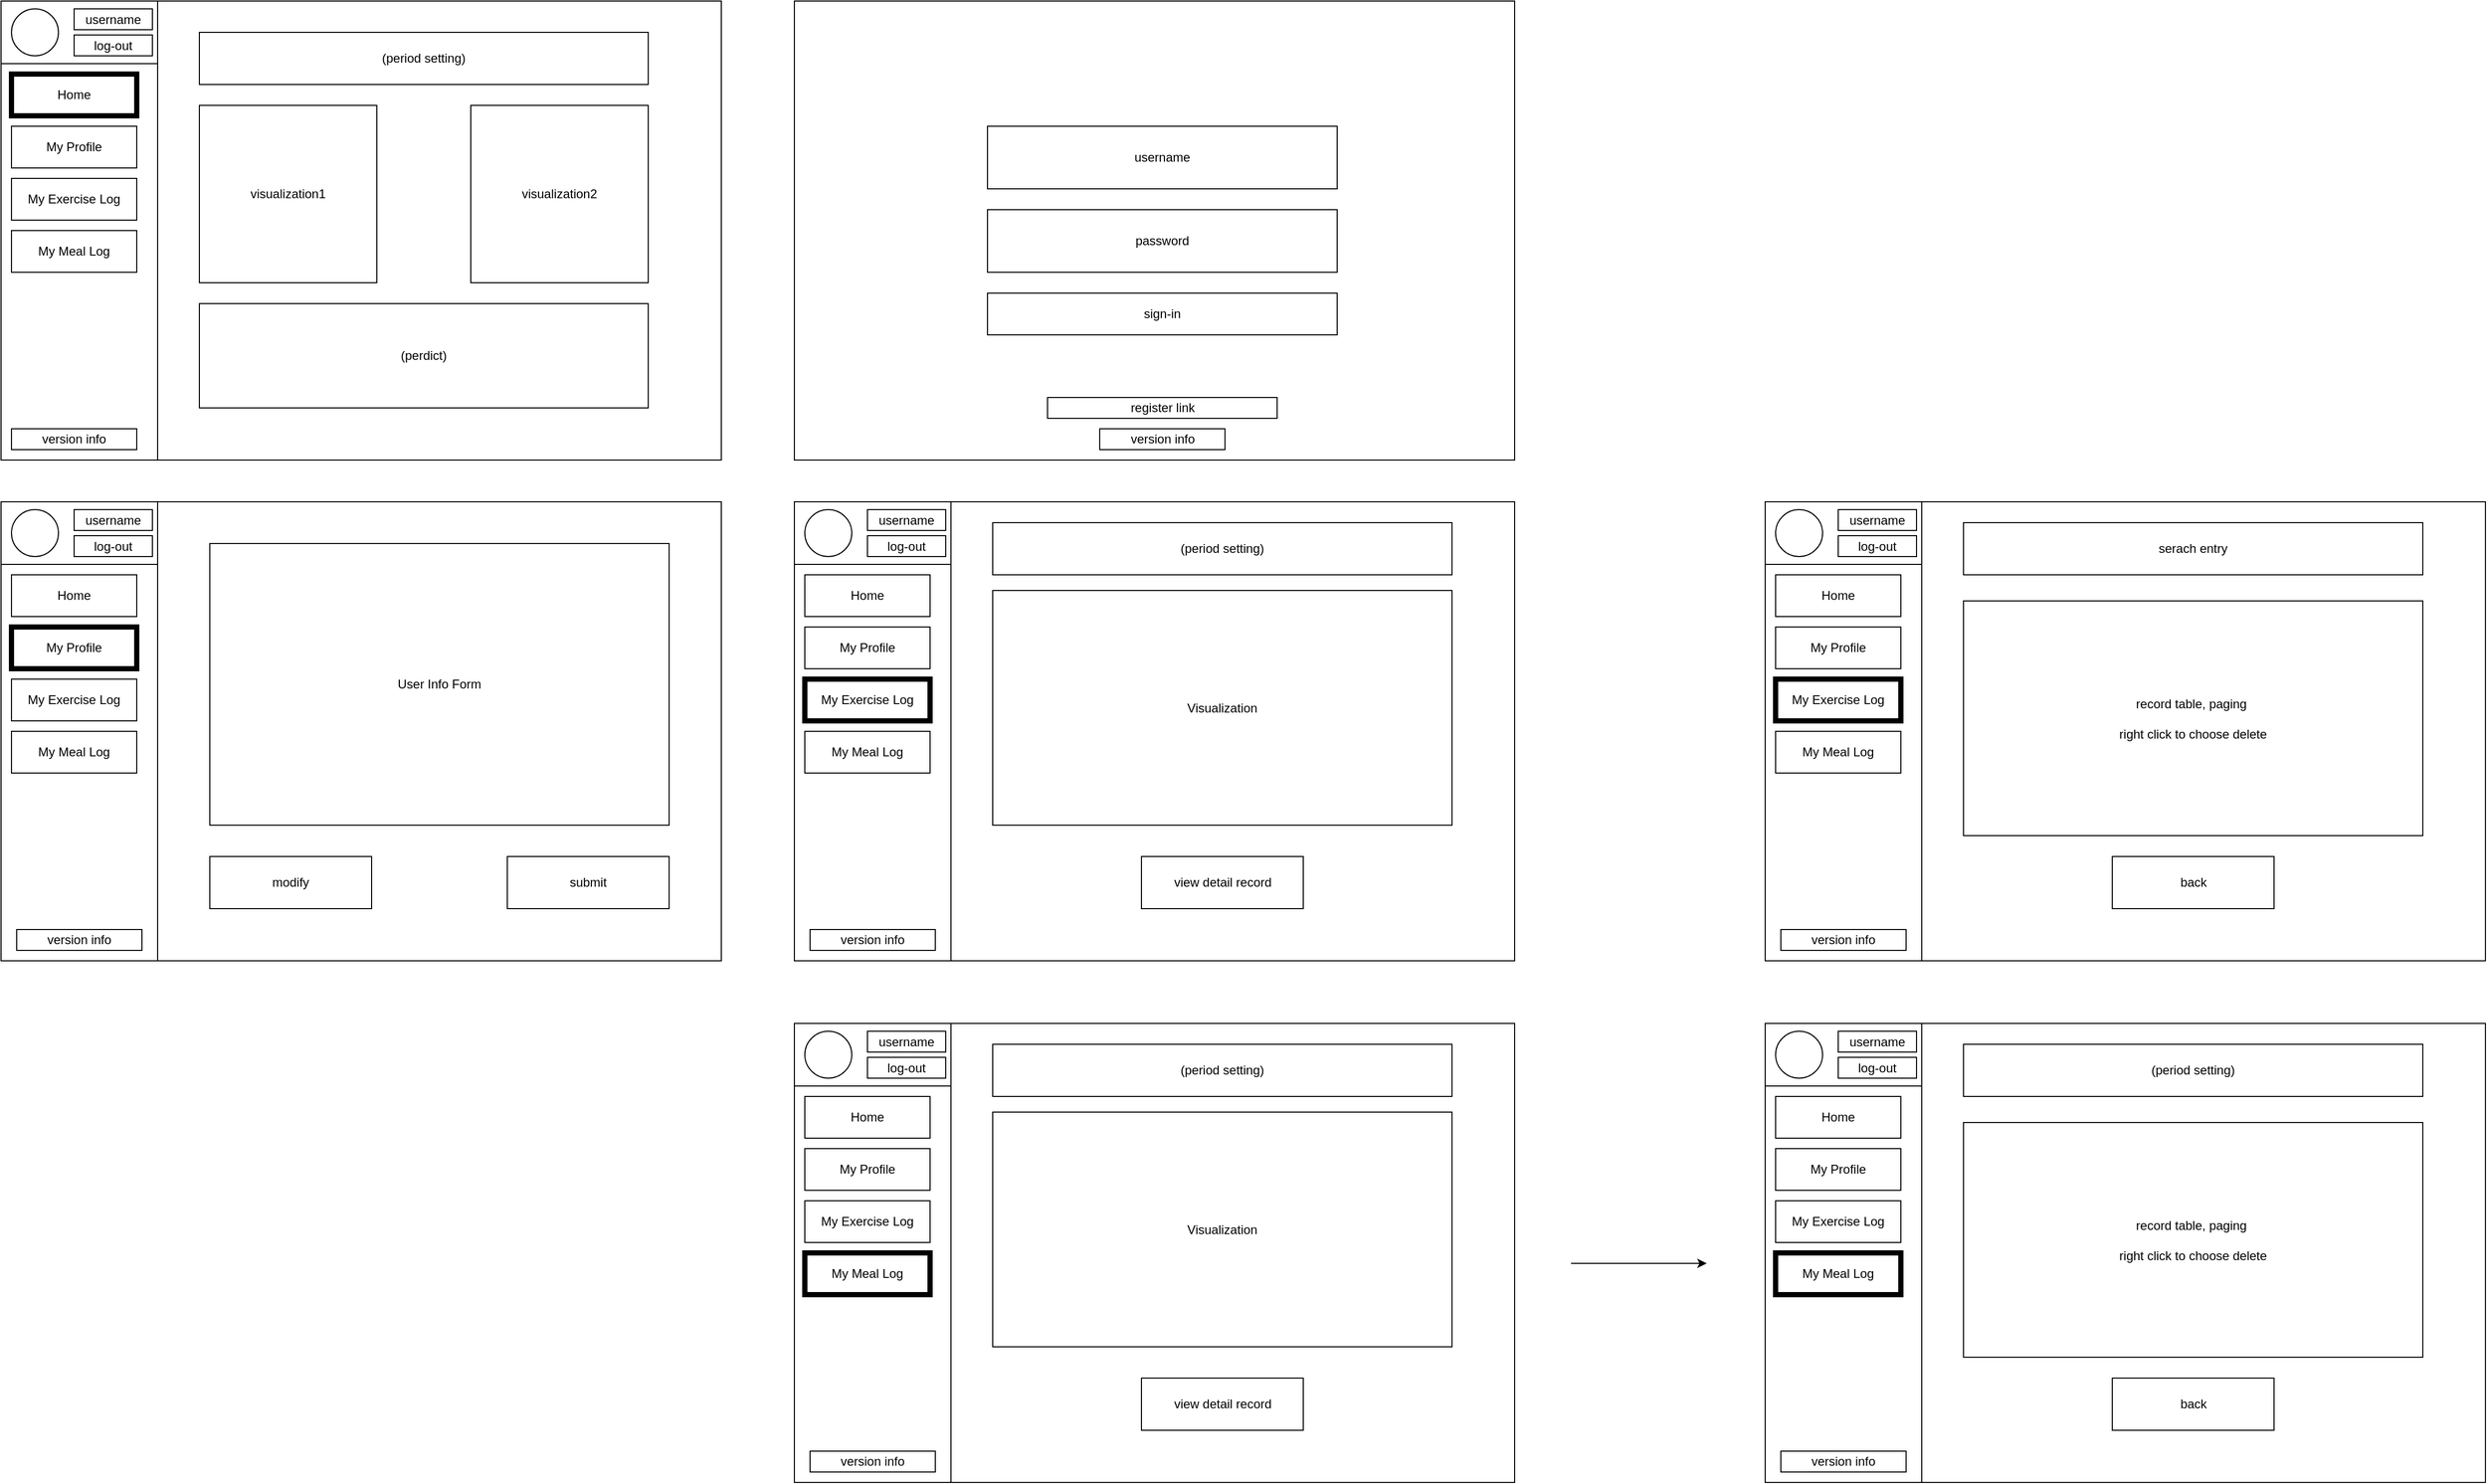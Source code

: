 <mxfile version="22.1.2" type="device">
  <diagram name="第 1 页" id="Zg7XYX9VYqNe3nCEP3rT">
    <mxGraphModel dx="1687" dy="878" grid="1" gridSize="10" guides="1" tooltips="1" connect="1" arrows="1" fold="1" page="1" pageScale="1" pageWidth="827" pageHeight="1169" math="0" shadow="0">
      <root>
        <mxCell id="0" />
        <mxCell id="1" parent="0" />
        <mxCell id="M9WXuRx1mKUzuugAv0Pi-2" value="" style="rounded=0;whiteSpace=wrap;html=1;" parent="1" vertex="1">
          <mxGeometry x="20" y="110" width="690" height="440" as="geometry" />
        </mxCell>
        <mxCell id="M9WXuRx1mKUzuugAv0Pi-9" value="" style="rounded=0;whiteSpace=wrap;html=1;" parent="1" vertex="1">
          <mxGeometry x="20" y="110" width="150" height="440" as="geometry" />
        </mxCell>
        <mxCell id="M9WXuRx1mKUzuugAv0Pi-11" value="My Profile" style="rounded=0;whiteSpace=wrap;html=1;" parent="1" vertex="1">
          <mxGeometry x="30" y="230" width="120" height="40" as="geometry" />
        </mxCell>
        <mxCell id="M9WXuRx1mKUzuugAv0Pi-13" value="My Exercise Log" style="rounded=0;whiteSpace=wrap;html=1;" parent="1" vertex="1">
          <mxGeometry x="30" y="280" width="120" height="40" as="geometry" />
        </mxCell>
        <mxCell id="M9WXuRx1mKUzuugAv0Pi-14" value="My Meal Log" style="rounded=0;whiteSpace=wrap;html=1;" parent="1" vertex="1">
          <mxGeometry x="30" y="330" width="120" height="40" as="geometry" />
        </mxCell>
        <mxCell id="M9WXuRx1mKUzuugAv0Pi-15" value="Home" style="rounded=0;whiteSpace=wrap;html=1;strokeWidth=5;" parent="1" vertex="1">
          <mxGeometry x="30" y="180" width="120" height="40" as="geometry" />
        </mxCell>
        <mxCell id="M9WXuRx1mKUzuugAv0Pi-19" value="" style="group" parent="1" vertex="1" connectable="0">
          <mxGeometry x="20" y="110" width="150" height="60" as="geometry" />
        </mxCell>
        <mxCell id="M9WXuRx1mKUzuugAv0Pi-10" value="" style="rounded=0;whiteSpace=wrap;html=1;" parent="M9WXuRx1mKUzuugAv0Pi-19" vertex="1">
          <mxGeometry width="150" height="60" as="geometry" />
        </mxCell>
        <mxCell id="M9WXuRx1mKUzuugAv0Pi-16" value="" style="ellipse;whiteSpace=wrap;html=1;aspect=fixed;" parent="M9WXuRx1mKUzuugAv0Pi-19" vertex="1">
          <mxGeometry x="10" y="7.5" width="45" height="45" as="geometry" />
        </mxCell>
        <mxCell id="M9WXuRx1mKUzuugAv0Pi-17" value="username" style="rounded=0;whiteSpace=wrap;html=1;" parent="M9WXuRx1mKUzuugAv0Pi-19" vertex="1">
          <mxGeometry x="70" y="7.5" width="75" height="20" as="geometry" />
        </mxCell>
        <mxCell id="M9WXuRx1mKUzuugAv0Pi-18" value="log-out" style="rounded=0;whiteSpace=wrap;html=1;" parent="M9WXuRx1mKUzuugAv0Pi-19" vertex="1">
          <mxGeometry x="70" y="32.5" width="75" height="20" as="geometry" />
        </mxCell>
        <mxCell id="M9WXuRx1mKUzuugAv0Pi-20" value="visualization1" style="whiteSpace=wrap;html=1;aspect=fixed;" parent="1" vertex="1">
          <mxGeometry x="210" y="210" width="170" height="170" as="geometry" />
        </mxCell>
        <mxCell id="M9WXuRx1mKUzuugAv0Pi-21" value="visualization2" style="whiteSpace=wrap;html=1;aspect=fixed;" parent="1" vertex="1">
          <mxGeometry x="470" y="210" width="170" height="170" as="geometry" />
        </mxCell>
        <mxCell id="M9WXuRx1mKUzuugAv0Pi-22" value="(period setting)" style="rounded=0;whiteSpace=wrap;html=1;" parent="1" vertex="1">
          <mxGeometry x="210" y="140" width="430" height="50" as="geometry" />
        </mxCell>
        <mxCell id="M9WXuRx1mKUzuugAv0Pi-23" value="(perdict)" style="rounded=0;whiteSpace=wrap;html=1;" parent="1" vertex="1">
          <mxGeometry x="210" y="400" width="430" height="100" as="geometry" />
        </mxCell>
        <mxCell id="M9WXuRx1mKUzuugAv0Pi-24" value="" style="rounded=0;whiteSpace=wrap;html=1;" parent="1" vertex="1">
          <mxGeometry x="780" y="110" width="690" height="440" as="geometry" />
        </mxCell>
        <mxCell id="M9WXuRx1mKUzuugAv0Pi-26" value="username" style="rounded=0;whiteSpace=wrap;html=1;" parent="1" vertex="1">
          <mxGeometry x="965" y="230" width="335" height="60" as="geometry" />
        </mxCell>
        <mxCell id="M9WXuRx1mKUzuugAv0Pi-27" value="password" style="rounded=0;whiteSpace=wrap;html=1;" parent="1" vertex="1">
          <mxGeometry x="965" y="310" width="335" height="60" as="geometry" />
        </mxCell>
        <mxCell id="M9WXuRx1mKUzuugAv0Pi-28" value="sign-in" style="rounded=0;whiteSpace=wrap;html=1;" parent="1" vertex="1">
          <mxGeometry x="965" y="390" width="335" height="40" as="geometry" />
        </mxCell>
        <mxCell id="M9WXuRx1mKUzuugAv0Pi-30" value="" style="rounded=0;whiteSpace=wrap;html=1;" parent="1" vertex="1">
          <mxGeometry x="20" y="590" width="690" height="440" as="geometry" />
        </mxCell>
        <mxCell id="M9WXuRx1mKUzuugAv0Pi-31" value="" style="rounded=0;whiteSpace=wrap;html=1;" parent="1" vertex="1">
          <mxGeometry x="20" y="590" width="150" height="440" as="geometry" />
        </mxCell>
        <mxCell id="M9WXuRx1mKUzuugAv0Pi-32" value="My Profile" style="rounded=0;whiteSpace=wrap;html=1;strokeWidth=5;" parent="1" vertex="1">
          <mxGeometry x="30" y="710" width="120" height="40" as="geometry" />
        </mxCell>
        <mxCell id="M9WXuRx1mKUzuugAv0Pi-33" value="My Exercise Log" style="rounded=0;whiteSpace=wrap;html=1;" parent="1" vertex="1">
          <mxGeometry x="30" y="760" width="120" height="40" as="geometry" />
        </mxCell>
        <mxCell id="M9WXuRx1mKUzuugAv0Pi-34" value="My Meal Log" style="rounded=0;whiteSpace=wrap;html=1;" parent="1" vertex="1">
          <mxGeometry x="30" y="810" width="120" height="40" as="geometry" />
        </mxCell>
        <mxCell id="M9WXuRx1mKUzuugAv0Pi-35" value="Home" style="rounded=0;whiteSpace=wrap;html=1;strokeWidth=1;" parent="1" vertex="1">
          <mxGeometry x="30" y="660" width="120" height="40" as="geometry" />
        </mxCell>
        <mxCell id="M9WXuRx1mKUzuugAv0Pi-36" value="" style="group" parent="1" vertex="1" connectable="0">
          <mxGeometry x="20" y="590" width="150" height="60" as="geometry" />
        </mxCell>
        <mxCell id="M9WXuRx1mKUzuugAv0Pi-37" value="" style="rounded=0;whiteSpace=wrap;html=1;" parent="M9WXuRx1mKUzuugAv0Pi-36" vertex="1">
          <mxGeometry width="150" height="60" as="geometry" />
        </mxCell>
        <mxCell id="M9WXuRx1mKUzuugAv0Pi-38" value="" style="ellipse;whiteSpace=wrap;html=1;aspect=fixed;" parent="M9WXuRx1mKUzuugAv0Pi-36" vertex="1">
          <mxGeometry x="10" y="7.5" width="45" height="45" as="geometry" />
        </mxCell>
        <mxCell id="M9WXuRx1mKUzuugAv0Pi-39" value="username" style="rounded=0;whiteSpace=wrap;html=1;" parent="M9WXuRx1mKUzuugAv0Pi-36" vertex="1">
          <mxGeometry x="70" y="7.5" width="75" height="20" as="geometry" />
        </mxCell>
        <mxCell id="M9WXuRx1mKUzuugAv0Pi-40" value="log-out" style="rounded=0;whiteSpace=wrap;html=1;" parent="M9WXuRx1mKUzuugAv0Pi-36" vertex="1">
          <mxGeometry x="70" y="32.5" width="75" height="20" as="geometry" />
        </mxCell>
        <mxCell id="M9WXuRx1mKUzuugAv0Pi-45" value="User Info Form" style="rounded=0;whiteSpace=wrap;html=1;" parent="1" vertex="1">
          <mxGeometry x="220" y="630" width="440" height="270" as="geometry" />
        </mxCell>
        <mxCell id="M9WXuRx1mKUzuugAv0Pi-46" value="modify" style="rounded=0;whiteSpace=wrap;html=1;" parent="1" vertex="1">
          <mxGeometry x="220" y="930" width="155" height="50" as="geometry" />
        </mxCell>
        <mxCell id="M9WXuRx1mKUzuugAv0Pi-47" value="submit" style="rounded=0;whiteSpace=wrap;html=1;" parent="1" vertex="1">
          <mxGeometry x="505" y="930" width="155" height="50" as="geometry" />
        </mxCell>
        <mxCell id="M9WXuRx1mKUzuugAv0Pi-48" value="" style="rounded=0;whiteSpace=wrap;html=1;" parent="1" vertex="1">
          <mxGeometry x="780" y="590" width="690" height="440" as="geometry" />
        </mxCell>
        <mxCell id="M9WXuRx1mKUzuugAv0Pi-49" value="" style="rounded=0;whiteSpace=wrap;html=1;" parent="1" vertex="1">
          <mxGeometry x="780" y="590" width="150" height="440" as="geometry" />
        </mxCell>
        <mxCell id="M9WXuRx1mKUzuugAv0Pi-50" value="My Profile" style="rounded=0;whiteSpace=wrap;html=1;strokeWidth=1;" parent="1" vertex="1">
          <mxGeometry x="790" y="710" width="120" height="40" as="geometry" />
        </mxCell>
        <mxCell id="M9WXuRx1mKUzuugAv0Pi-51" value="My Exercise Log" style="rounded=0;whiteSpace=wrap;html=1;strokeWidth=5;" parent="1" vertex="1">
          <mxGeometry x="790" y="760" width="120" height="40" as="geometry" />
        </mxCell>
        <mxCell id="M9WXuRx1mKUzuugAv0Pi-52" value="My Meal Log" style="rounded=0;whiteSpace=wrap;html=1;" parent="1" vertex="1">
          <mxGeometry x="790" y="810" width="120" height="40" as="geometry" />
        </mxCell>
        <mxCell id="M9WXuRx1mKUzuugAv0Pi-53" value="Home" style="rounded=0;whiteSpace=wrap;html=1;strokeWidth=1;" parent="1" vertex="1">
          <mxGeometry x="790" y="660" width="120" height="40" as="geometry" />
        </mxCell>
        <mxCell id="M9WXuRx1mKUzuugAv0Pi-54" value="" style="group" parent="1" vertex="1" connectable="0">
          <mxGeometry x="780" y="590" width="150" height="60" as="geometry" />
        </mxCell>
        <mxCell id="M9WXuRx1mKUzuugAv0Pi-55" value="" style="rounded=0;whiteSpace=wrap;html=1;" parent="M9WXuRx1mKUzuugAv0Pi-54" vertex="1">
          <mxGeometry width="150" height="60" as="geometry" />
        </mxCell>
        <mxCell id="M9WXuRx1mKUzuugAv0Pi-56" value="" style="ellipse;whiteSpace=wrap;html=1;aspect=fixed;" parent="M9WXuRx1mKUzuugAv0Pi-54" vertex="1">
          <mxGeometry x="10" y="7.5" width="45" height="45" as="geometry" />
        </mxCell>
        <mxCell id="M9WXuRx1mKUzuugAv0Pi-57" value="username" style="rounded=0;whiteSpace=wrap;html=1;" parent="M9WXuRx1mKUzuugAv0Pi-54" vertex="1">
          <mxGeometry x="70" y="7.5" width="75" height="20" as="geometry" />
        </mxCell>
        <mxCell id="M9WXuRx1mKUzuugAv0Pi-58" value="log-out" style="rounded=0;whiteSpace=wrap;html=1;" parent="M9WXuRx1mKUzuugAv0Pi-54" vertex="1">
          <mxGeometry x="70" y="32.5" width="75" height="20" as="geometry" />
        </mxCell>
        <mxCell id="M9WXuRx1mKUzuugAv0Pi-59" value="Visualization" style="rounded=0;whiteSpace=wrap;html=1;" parent="1" vertex="1">
          <mxGeometry x="970" y="675" width="440" height="225" as="geometry" />
        </mxCell>
        <mxCell id="M9WXuRx1mKUzuugAv0Pi-62" value="(period setting)" style="rounded=0;whiteSpace=wrap;html=1;" parent="1" vertex="1">
          <mxGeometry x="970" y="610" width="440" height="50" as="geometry" />
        </mxCell>
        <mxCell id="M9WXuRx1mKUzuugAv0Pi-63" value="view detail record" style="rounded=0;whiteSpace=wrap;html=1;" parent="1" vertex="1">
          <mxGeometry x="1112.5" y="930" width="155" height="50" as="geometry" />
        </mxCell>
        <mxCell id="M9WXuRx1mKUzuugAv0Pi-64" value="" style="rounded=0;whiteSpace=wrap;html=1;" parent="1" vertex="1">
          <mxGeometry x="1710" y="590" width="690" height="440" as="geometry" />
        </mxCell>
        <mxCell id="M9WXuRx1mKUzuugAv0Pi-65" value="" style="rounded=0;whiteSpace=wrap;html=1;" parent="1" vertex="1">
          <mxGeometry x="1710" y="590" width="150" height="440" as="geometry" />
        </mxCell>
        <mxCell id="M9WXuRx1mKUzuugAv0Pi-66" value="My Profile" style="rounded=0;whiteSpace=wrap;html=1;strokeWidth=1;" parent="1" vertex="1">
          <mxGeometry x="1720" y="710" width="120" height="40" as="geometry" />
        </mxCell>
        <mxCell id="M9WXuRx1mKUzuugAv0Pi-67" value="My Exercise Log" style="rounded=0;whiteSpace=wrap;html=1;strokeWidth=5;" parent="1" vertex="1">
          <mxGeometry x="1720" y="760" width="120" height="40" as="geometry" />
        </mxCell>
        <mxCell id="M9WXuRx1mKUzuugAv0Pi-68" value="My Meal Log" style="rounded=0;whiteSpace=wrap;html=1;" parent="1" vertex="1">
          <mxGeometry x="1720" y="810" width="120" height="40" as="geometry" />
        </mxCell>
        <mxCell id="M9WXuRx1mKUzuugAv0Pi-69" value="Home" style="rounded=0;whiteSpace=wrap;html=1;strokeWidth=1;" parent="1" vertex="1">
          <mxGeometry x="1720" y="660" width="120" height="40" as="geometry" />
        </mxCell>
        <mxCell id="M9WXuRx1mKUzuugAv0Pi-70" value="" style="group" parent="1" vertex="1" connectable="0">
          <mxGeometry x="1710" y="590" width="150" height="60" as="geometry" />
        </mxCell>
        <mxCell id="M9WXuRx1mKUzuugAv0Pi-71" value="" style="rounded=0;whiteSpace=wrap;html=1;" parent="M9WXuRx1mKUzuugAv0Pi-70" vertex="1">
          <mxGeometry width="150" height="60" as="geometry" />
        </mxCell>
        <mxCell id="M9WXuRx1mKUzuugAv0Pi-72" value="" style="ellipse;whiteSpace=wrap;html=1;aspect=fixed;" parent="M9WXuRx1mKUzuugAv0Pi-70" vertex="1">
          <mxGeometry x="10" y="7.5" width="45" height="45" as="geometry" />
        </mxCell>
        <mxCell id="M9WXuRx1mKUzuugAv0Pi-73" value="username" style="rounded=0;whiteSpace=wrap;html=1;" parent="M9WXuRx1mKUzuugAv0Pi-70" vertex="1">
          <mxGeometry x="70" y="7.5" width="75" height="20" as="geometry" />
        </mxCell>
        <mxCell id="M9WXuRx1mKUzuugAv0Pi-74" value="log-out" style="rounded=0;whiteSpace=wrap;html=1;" parent="M9WXuRx1mKUzuugAv0Pi-70" vertex="1">
          <mxGeometry x="70" y="32.5" width="75" height="20" as="geometry" />
        </mxCell>
        <mxCell id="M9WXuRx1mKUzuugAv0Pi-76" value="serach entry" style="rounded=0;whiteSpace=wrap;html=1;" parent="1" vertex="1">
          <mxGeometry x="1900" y="610" width="440" height="50" as="geometry" />
        </mxCell>
        <mxCell id="M9WXuRx1mKUzuugAv0Pi-77" value="back" style="rounded=0;whiteSpace=wrap;html=1;" parent="1" vertex="1">
          <mxGeometry x="2042.5" y="930" width="155" height="50" as="geometry" />
        </mxCell>
        <mxCell id="M9WXuRx1mKUzuugAv0Pi-78" value="record table, paging&amp;nbsp;&lt;br&gt;&lt;br&gt;right click to choose delete" style="rounded=0;whiteSpace=wrap;html=1;" parent="1" vertex="1">
          <mxGeometry x="1900" y="685" width="440" height="225" as="geometry" />
        </mxCell>
        <mxCell id="M9WXuRx1mKUzuugAv0Pi-80" value="" style="rounded=0;whiteSpace=wrap;html=1;" parent="1" vertex="1">
          <mxGeometry x="780" y="1090" width="690" height="440" as="geometry" />
        </mxCell>
        <mxCell id="M9WXuRx1mKUzuugAv0Pi-81" value="" style="rounded=0;whiteSpace=wrap;html=1;" parent="1" vertex="1">
          <mxGeometry x="780" y="1090" width="150" height="440" as="geometry" />
        </mxCell>
        <mxCell id="M9WXuRx1mKUzuugAv0Pi-82" value="My Profile" style="rounded=0;whiteSpace=wrap;html=1;strokeWidth=1;" parent="1" vertex="1">
          <mxGeometry x="790" y="1210" width="120" height="40" as="geometry" />
        </mxCell>
        <mxCell id="M9WXuRx1mKUzuugAv0Pi-83" value="My Exercise Log" style="rounded=0;whiteSpace=wrap;html=1;strokeWidth=1;" parent="1" vertex="1">
          <mxGeometry x="790" y="1260" width="120" height="40" as="geometry" />
        </mxCell>
        <mxCell id="M9WXuRx1mKUzuugAv0Pi-84" value="My Meal Log" style="rounded=0;whiteSpace=wrap;html=1;strokeWidth=5;" parent="1" vertex="1">
          <mxGeometry x="790" y="1310" width="120" height="40" as="geometry" />
        </mxCell>
        <mxCell id="M9WXuRx1mKUzuugAv0Pi-85" value="Home" style="rounded=0;whiteSpace=wrap;html=1;strokeWidth=1;" parent="1" vertex="1">
          <mxGeometry x="790" y="1160" width="120" height="40" as="geometry" />
        </mxCell>
        <mxCell id="M9WXuRx1mKUzuugAv0Pi-86" value="" style="group" parent="1" vertex="1" connectable="0">
          <mxGeometry x="780" y="1090" width="150" height="60" as="geometry" />
        </mxCell>
        <mxCell id="M9WXuRx1mKUzuugAv0Pi-87" value="" style="rounded=0;whiteSpace=wrap;html=1;" parent="M9WXuRx1mKUzuugAv0Pi-86" vertex="1">
          <mxGeometry width="150" height="60" as="geometry" />
        </mxCell>
        <mxCell id="M9WXuRx1mKUzuugAv0Pi-88" value="" style="ellipse;whiteSpace=wrap;html=1;aspect=fixed;" parent="M9WXuRx1mKUzuugAv0Pi-86" vertex="1">
          <mxGeometry x="10" y="7.5" width="45" height="45" as="geometry" />
        </mxCell>
        <mxCell id="M9WXuRx1mKUzuugAv0Pi-89" value="username" style="rounded=0;whiteSpace=wrap;html=1;" parent="M9WXuRx1mKUzuugAv0Pi-86" vertex="1">
          <mxGeometry x="70" y="7.5" width="75" height="20" as="geometry" />
        </mxCell>
        <mxCell id="M9WXuRx1mKUzuugAv0Pi-90" value="log-out" style="rounded=0;whiteSpace=wrap;html=1;" parent="M9WXuRx1mKUzuugAv0Pi-86" vertex="1">
          <mxGeometry x="70" y="32.5" width="75" height="20" as="geometry" />
        </mxCell>
        <mxCell id="M9WXuRx1mKUzuugAv0Pi-91" value="Visualization" style="rounded=0;whiteSpace=wrap;html=1;" parent="1" vertex="1">
          <mxGeometry x="970" y="1175" width="440" height="225" as="geometry" />
        </mxCell>
        <mxCell id="M9WXuRx1mKUzuugAv0Pi-92" value="(period setting)" style="rounded=0;whiteSpace=wrap;html=1;" parent="1" vertex="1">
          <mxGeometry x="970" y="1110" width="440" height="50" as="geometry" />
        </mxCell>
        <mxCell id="M9WXuRx1mKUzuugAv0Pi-93" value="view detail record" style="rounded=0;whiteSpace=wrap;html=1;" parent="1" vertex="1">
          <mxGeometry x="1112.5" y="1430" width="155" height="50" as="geometry" />
        </mxCell>
        <mxCell id="M9WXuRx1mKUzuugAv0Pi-94" value="" style="rounded=0;whiteSpace=wrap;html=1;" parent="1" vertex="1">
          <mxGeometry x="1710" y="1090" width="690" height="440" as="geometry" />
        </mxCell>
        <mxCell id="M9WXuRx1mKUzuugAv0Pi-95" value="" style="rounded=0;whiteSpace=wrap;html=1;" parent="1" vertex="1">
          <mxGeometry x="1710" y="1090" width="150" height="440" as="geometry" />
        </mxCell>
        <mxCell id="M9WXuRx1mKUzuugAv0Pi-96" value="My Profile" style="rounded=0;whiteSpace=wrap;html=1;strokeWidth=1;" parent="1" vertex="1">
          <mxGeometry x="1720" y="1210" width="120" height="40" as="geometry" />
        </mxCell>
        <mxCell id="M9WXuRx1mKUzuugAv0Pi-97" value="My Exercise Log" style="rounded=0;whiteSpace=wrap;html=1;strokeWidth=1;" parent="1" vertex="1">
          <mxGeometry x="1720" y="1260" width="120" height="40" as="geometry" />
        </mxCell>
        <mxCell id="M9WXuRx1mKUzuugAv0Pi-98" value="My Meal Log" style="rounded=0;whiteSpace=wrap;html=1;strokeWidth=5;" parent="1" vertex="1">
          <mxGeometry x="1720" y="1310" width="120" height="40" as="geometry" />
        </mxCell>
        <mxCell id="M9WXuRx1mKUzuugAv0Pi-99" value="Home" style="rounded=0;whiteSpace=wrap;html=1;strokeWidth=1;" parent="1" vertex="1">
          <mxGeometry x="1720" y="1160" width="120" height="40" as="geometry" />
        </mxCell>
        <mxCell id="M9WXuRx1mKUzuugAv0Pi-100" value="" style="group" parent="1" vertex="1" connectable="0">
          <mxGeometry x="1710" y="1090" width="150" height="60" as="geometry" />
        </mxCell>
        <mxCell id="M9WXuRx1mKUzuugAv0Pi-101" value="" style="rounded=0;whiteSpace=wrap;html=1;" parent="M9WXuRx1mKUzuugAv0Pi-100" vertex="1">
          <mxGeometry width="150" height="60" as="geometry" />
        </mxCell>
        <mxCell id="M9WXuRx1mKUzuugAv0Pi-102" value="" style="ellipse;whiteSpace=wrap;html=1;aspect=fixed;" parent="M9WXuRx1mKUzuugAv0Pi-100" vertex="1">
          <mxGeometry x="10" y="7.5" width="45" height="45" as="geometry" />
        </mxCell>
        <mxCell id="M9WXuRx1mKUzuugAv0Pi-103" value="username" style="rounded=0;whiteSpace=wrap;html=1;" parent="M9WXuRx1mKUzuugAv0Pi-100" vertex="1">
          <mxGeometry x="70" y="7.5" width="75" height="20" as="geometry" />
        </mxCell>
        <mxCell id="M9WXuRx1mKUzuugAv0Pi-104" value="log-out" style="rounded=0;whiteSpace=wrap;html=1;" parent="M9WXuRx1mKUzuugAv0Pi-100" vertex="1">
          <mxGeometry x="70" y="32.5" width="75" height="20" as="geometry" />
        </mxCell>
        <mxCell id="M9WXuRx1mKUzuugAv0Pi-105" value="(period setting)" style="rounded=0;whiteSpace=wrap;html=1;" parent="1" vertex="1">
          <mxGeometry x="1900" y="1110" width="440" height="50" as="geometry" />
        </mxCell>
        <mxCell id="M9WXuRx1mKUzuugAv0Pi-106" value="back" style="rounded=0;whiteSpace=wrap;html=1;" parent="1" vertex="1">
          <mxGeometry x="2042.5" y="1430" width="155" height="50" as="geometry" />
        </mxCell>
        <mxCell id="M9WXuRx1mKUzuugAv0Pi-107" value="record table, paging&amp;nbsp;&lt;br&gt;&lt;br&gt;right click to choose delete" style="rounded=0;whiteSpace=wrap;html=1;" parent="1" vertex="1">
          <mxGeometry x="1900" y="1185" width="440" height="225" as="geometry" />
        </mxCell>
        <mxCell id="M9WXuRx1mKUzuugAv0Pi-108" value="version info" style="rounded=0;whiteSpace=wrap;html=1;" parent="1" vertex="1">
          <mxGeometry x="30" y="520" width="120" height="20" as="geometry" />
        </mxCell>
        <mxCell id="M9WXuRx1mKUzuugAv0Pi-137" value="version info" style="rounded=0;whiteSpace=wrap;html=1;" parent="1" vertex="1">
          <mxGeometry x="35" y="1000" width="120" height="20" as="geometry" />
        </mxCell>
        <mxCell id="M9WXuRx1mKUzuugAv0Pi-138" value="version info" style="rounded=0;whiteSpace=wrap;html=1;" parent="1" vertex="1">
          <mxGeometry x="795" y="1000" width="120" height="20" as="geometry" />
        </mxCell>
        <mxCell id="M9WXuRx1mKUzuugAv0Pi-139" value="version info" style="rounded=0;whiteSpace=wrap;html=1;" parent="1" vertex="1">
          <mxGeometry x="795" y="1500" width="120" height="20" as="geometry" />
        </mxCell>
        <mxCell id="M9WXuRx1mKUzuugAv0Pi-140" value="version info" style="rounded=0;whiteSpace=wrap;html=1;" parent="1" vertex="1">
          <mxGeometry x="1725" y="1500" width="120" height="20" as="geometry" />
        </mxCell>
        <mxCell id="M9WXuRx1mKUzuugAv0Pi-141" value="version info" style="rounded=0;whiteSpace=wrap;html=1;" parent="1" vertex="1">
          <mxGeometry x="1725" y="1000" width="120" height="20" as="geometry" />
        </mxCell>
        <mxCell id="M9WXuRx1mKUzuugAv0Pi-142" value="version info" style="rounded=0;whiteSpace=wrap;html=1;" parent="1" vertex="1">
          <mxGeometry x="1072.5" y="520" width="120" height="20" as="geometry" />
        </mxCell>
        <mxCell id="M9WXuRx1mKUzuugAv0Pi-143" value="register link" style="rounded=0;whiteSpace=wrap;html=1;" parent="1" vertex="1">
          <mxGeometry x="1022.5" y="490" width="220" height="20" as="geometry" />
        </mxCell>
        <mxCell id="TxBhUwK9erMnoK4FWtLy-1" value="" style="endArrow=classic;html=1;rounded=0;" edge="1" parent="1">
          <mxGeometry width="50" height="50" relative="1" as="geometry">
            <mxPoint x="1524" y="1320" as="sourcePoint" />
            <mxPoint x="1654" y="1320" as="targetPoint" />
          </mxGeometry>
        </mxCell>
      </root>
    </mxGraphModel>
  </diagram>
</mxfile>
